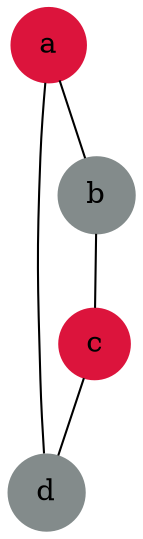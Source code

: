 graph G { 
graph [splines = true] node [height=0.4 shape=circle style=filled]
d [ color= azure4] ;
b [ color= azure4] ;
c [ color= crimson] ;
a [ color= crimson] ;
b -- c;
c -- d;
a -- b;
a -- d;
}